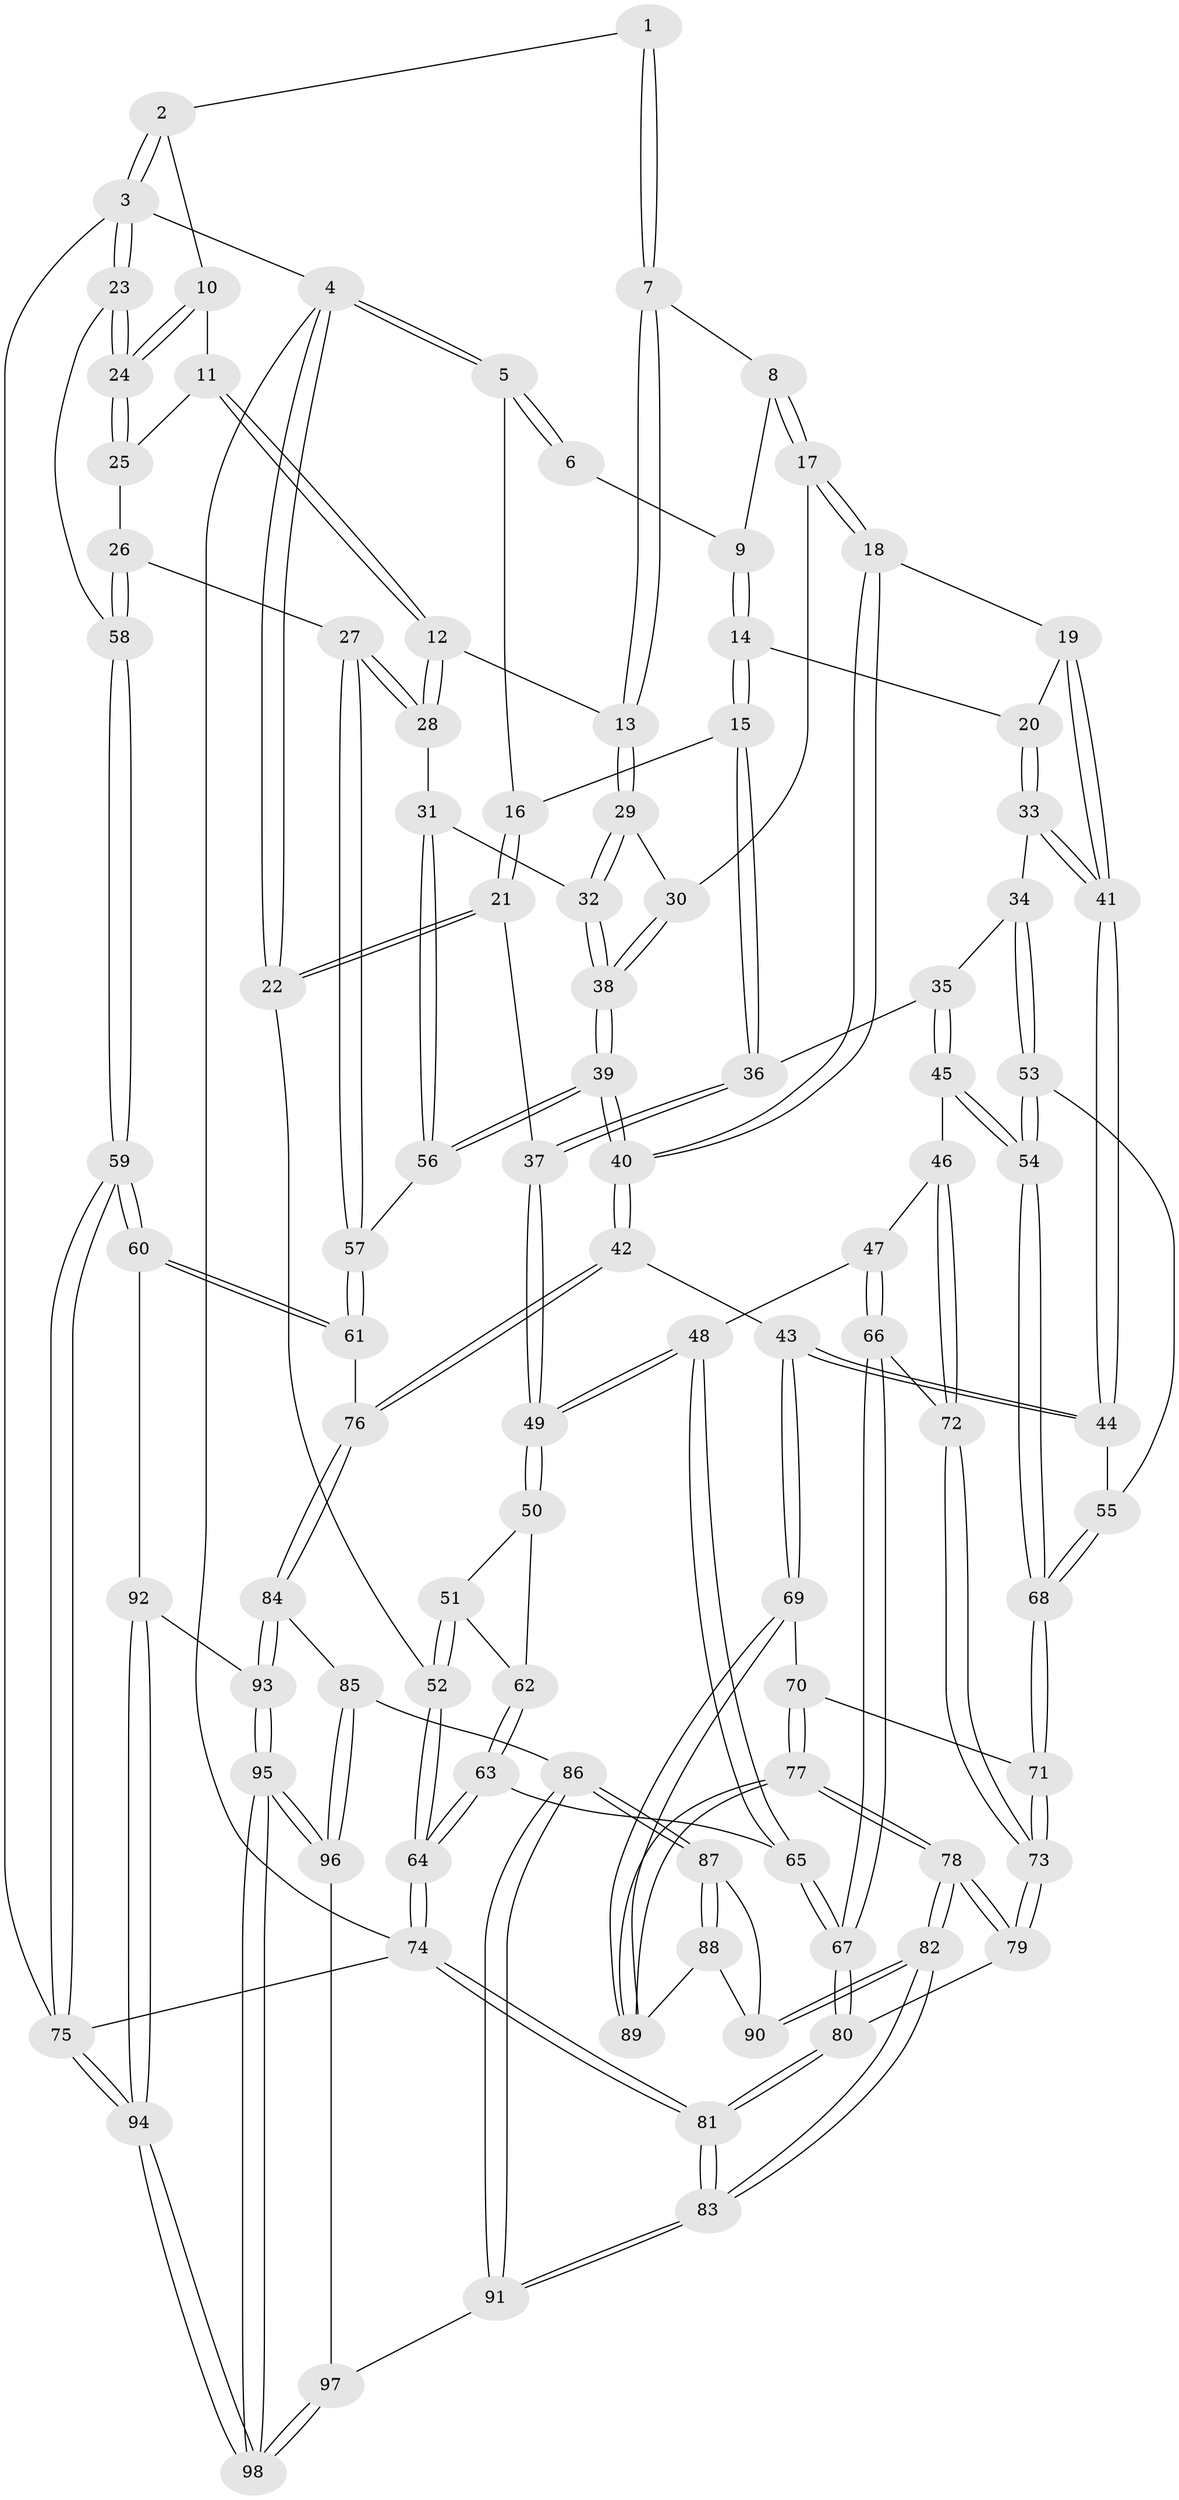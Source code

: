 // Generated by graph-tools (version 1.1) at 2025/27/03/09/25 03:27:17]
// undirected, 98 vertices, 242 edges
graph export_dot {
graph [start="1"]
  node [color=gray90,style=filled];
  1 [pos="+0.5862800105626478+0"];
  2 [pos="+1+0"];
  3 [pos="+1+0"];
  4 [pos="+0+0"];
  5 [pos="+0.24052266561508906+0"];
  6 [pos="+0.5533395660571391+0"];
  7 [pos="+0.7597720653048915+0.2067503424430426"];
  8 [pos="+0.5669276805316364+0.08990476229002244"];
  9 [pos="+0.5660400504112554+0.0877955408528207"];
  10 [pos="+0.8569986618047224+0.12116328109386672"];
  11 [pos="+0.8093179945498906+0.19240363884394796"];
  12 [pos="+0.7701759965082553+0.20622965501285667"];
  13 [pos="+0.761341951033527+0.20870452252645413"];
  14 [pos="+0.3393875149845996+0.21042576303619123"];
  15 [pos="+0.3346182473200988+0.20816349926627156"];
  16 [pos="+0.2513707199775781+0"];
  17 [pos="+0.542949462350905+0.28307340084063676"];
  18 [pos="+0.5310496334047572+0.2882627673184928"];
  19 [pos="+0.47371843924831136+0.2842879451490354"];
  20 [pos="+0.35296516172713227+0.21965494262536392"];
  21 [pos="+0.011089462923868853+0.27368489210095265"];
  22 [pos="+0+0.2960510172412031"];
  23 [pos="+1+0.24217957813533958"];
  24 [pos="+1+0.23845923430312016"];
  25 [pos="+0.8756989848342184+0.24268531851262368"];
  26 [pos="+0.9459942457562517+0.3917799242365008"];
  27 [pos="+0.9450255207282965+0.3926192765939255"];
  28 [pos="+0.867545045877097+0.3955199183701467"];
  29 [pos="+0.7209121813875338+0.2564627394028814"];
  30 [pos="+0.673561246153733+0.27551128398843827"];
  31 [pos="+0.7950389731091957+0.41318749002398136"];
  32 [pos="+0.775820877904314+0.39627673101368743"];
  33 [pos="+0.3655931702178125+0.4163486975312468"];
  34 [pos="+0.3352060722582965+0.4275121974734326"];
  35 [pos="+0.27130594992186774+0.348880934047629"];
  36 [pos="+0.2561291644836196+0.30156159322716275"];
  37 [pos="+0.15418017096004086+0.34555660019566437"];
  38 [pos="+0.6549289530042255+0.47817837967980736"];
  39 [pos="+0.6183428817971851+0.549468006554691"];
  40 [pos="+0.5899721531195984+0.574318293543479"];
  41 [pos="+0.42909389174224216+0.4352968100219322"];
  42 [pos="+0.5820775221557818+0.5894207635032496"];
  43 [pos="+0.5704271486140622+0.5928054722754782"];
  44 [pos="+0.43947732482197616+0.49138332063888573"];
  45 [pos="+0.2645565128719805+0.509239999045068"];
  46 [pos="+0.22672057932462467+0.5051070193443591"];
  47 [pos="+0.1730703525120191+0.46682673126475405"];
  48 [pos="+0.15903857578419645+0.4542630007606966"];
  49 [pos="+0.1464866357335892+0.4312506326734845"];
  50 [pos="+0.112550678484717+0.4446323869365694"];
  51 [pos="+0+0.39998604843571817"];
  52 [pos="+0+0.30728428518930867"];
  53 [pos="+0.32314586846370147+0.47716687068464414"];
  54 [pos="+0.26864610706397407+0.5113927884821928"];
  55 [pos="+0.4291122623785033+0.49334520046030494"];
  56 [pos="+0.8039345784202677+0.501178792269495"];
  57 [pos="+0.8864894250977532+0.5612334638533778"];
  58 [pos="+1+0.3753364579536375"];
  59 [pos="+1+0.7826066041802855"];
  60 [pos="+0.9730989097592494+0.737539019979151"];
  61 [pos="+0.9410715279065883+0.7091366098396926"];
  62 [pos="+0.07542622600689311+0.47097014684081"];
  63 [pos="+0.0006243118808934947+0.5641076917207828"];
  64 [pos="+0+0.5331978732392031"];
  65 [pos="+0.06891109570635531+0.5993134834336569"];
  66 [pos="+0.12280864352093976+0.6151055061319263"];
  67 [pos="+0.10183606972470685+0.6305845328199"];
  68 [pos="+0.30584939185277815+0.5903120671928717"];
  69 [pos="+0.5259447930135243+0.6354171846634348"];
  70 [pos="+0.350139623057722+0.6078568184634134"];
  71 [pos="+0.3064714535005375+0.594936114334876"];
  72 [pos="+0.1706350225720147+0.5866174175324018"];
  73 [pos="+0.2856384751590393+0.6277589298722692"];
  74 [pos="+0+1"];
  75 [pos="+1+1"];
  76 [pos="+0.6586071995275297+0.6529960614803179"];
  77 [pos="+0.3856136155941968+0.7741757203866673"];
  78 [pos="+0.3254971099483278+0.8328889406447316"];
  79 [pos="+0.27498545869671803+0.6614316101841804"];
  80 [pos="+0.11313091265414728+0.6718338383485485"];
  81 [pos="+0.0208536106657812+1"];
  82 [pos="+0.2957435526211467+0.9185337904964023"];
  83 [pos="+0.1939457538749241+1"];
  84 [pos="+0.6647046890443495+0.8698982081706271"];
  85 [pos="+0.6187759371873683+0.8842702730664996"];
  86 [pos="+0.6088922933618479+0.8857329531701741"];
  87 [pos="+0.5598974543296067+0.8219270042421007"];
  88 [pos="+0.5308317163981827+0.7492196938317032"];
  89 [pos="+0.5083674430873087+0.6705071695203649"];
  90 [pos="+0.4854254897617164+0.8324757385757239"];
  91 [pos="+0.28723840822562136+1"];
  92 [pos="+0.8230232953456662+0.8615816942183411"];
  93 [pos="+0.7321816487816291+0.8916513370124488"];
  94 [pos="+0.9268158019546611+1"];
  95 [pos="+0.7244090143206435+1"];
  96 [pos="+0.6429586655628665+0.9850953227711254"];
  97 [pos="+0.35323254112902014+1"];
  98 [pos="+0.7259272084537114+1"];
  1 -- 2;
  1 -- 7;
  1 -- 7;
  2 -- 3;
  2 -- 3;
  2 -- 10;
  3 -- 4;
  3 -- 23;
  3 -- 23;
  3 -- 75;
  4 -- 5;
  4 -- 5;
  4 -- 22;
  4 -- 22;
  4 -- 74;
  5 -- 6;
  5 -- 6;
  5 -- 16;
  6 -- 9;
  7 -- 8;
  7 -- 13;
  7 -- 13;
  8 -- 9;
  8 -- 17;
  8 -- 17;
  9 -- 14;
  9 -- 14;
  10 -- 11;
  10 -- 24;
  10 -- 24;
  11 -- 12;
  11 -- 12;
  11 -- 25;
  12 -- 13;
  12 -- 28;
  12 -- 28;
  13 -- 29;
  13 -- 29;
  14 -- 15;
  14 -- 15;
  14 -- 20;
  15 -- 16;
  15 -- 36;
  15 -- 36;
  16 -- 21;
  16 -- 21;
  17 -- 18;
  17 -- 18;
  17 -- 30;
  18 -- 19;
  18 -- 40;
  18 -- 40;
  19 -- 20;
  19 -- 41;
  19 -- 41;
  20 -- 33;
  20 -- 33;
  21 -- 22;
  21 -- 22;
  21 -- 37;
  22 -- 52;
  23 -- 24;
  23 -- 24;
  23 -- 58;
  24 -- 25;
  24 -- 25;
  25 -- 26;
  26 -- 27;
  26 -- 58;
  26 -- 58;
  27 -- 28;
  27 -- 28;
  27 -- 57;
  27 -- 57;
  28 -- 31;
  29 -- 30;
  29 -- 32;
  29 -- 32;
  30 -- 38;
  30 -- 38;
  31 -- 32;
  31 -- 56;
  31 -- 56;
  32 -- 38;
  32 -- 38;
  33 -- 34;
  33 -- 41;
  33 -- 41;
  34 -- 35;
  34 -- 53;
  34 -- 53;
  35 -- 36;
  35 -- 45;
  35 -- 45;
  36 -- 37;
  36 -- 37;
  37 -- 49;
  37 -- 49;
  38 -- 39;
  38 -- 39;
  39 -- 40;
  39 -- 40;
  39 -- 56;
  39 -- 56;
  40 -- 42;
  40 -- 42;
  41 -- 44;
  41 -- 44;
  42 -- 43;
  42 -- 76;
  42 -- 76;
  43 -- 44;
  43 -- 44;
  43 -- 69;
  43 -- 69;
  44 -- 55;
  45 -- 46;
  45 -- 54;
  45 -- 54;
  46 -- 47;
  46 -- 72;
  46 -- 72;
  47 -- 48;
  47 -- 66;
  47 -- 66;
  48 -- 49;
  48 -- 49;
  48 -- 65;
  48 -- 65;
  49 -- 50;
  49 -- 50;
  50 -- 51;
  50 -- 62;
  51 -- 52;
  51 -- 52;
  51 -- 62;
  52 -- 64;
  52 -- 64;
  53 -- 54;
  53 -- 54;
  53 -- 55;
  54 -- 68;
  54 -- 68;
  55 -- 68;
  55 -- 68;
  56 -- 57;
  57 -- 61;
  57 -- 61;
  58 -- 59;
  58 -- 59;
  59 -- 60;
  59 -- 60;
  59 -- 75;
  59 -- 75;
  60 -- 61;
  60 -- 61;
  60 -- 92;
  61 -- 76;
  62 -- 63;
  62 -- 63;
  63 -- 64;
  63 -- 64;
  63 -- 65;
  64 -- 74;
  64 -- 74;
  65 -- 67;
  65 -- 67;
  66 -- 67;
  66 -- 67;
  66 -- 72;
  67 -- 80;
  67 -- 80;
  68 -- 71;
  68 -- 71;
  69 -- 70;
  69 -- 89;
  69 -- 89;
  70 -- 71;
  70 -- 77;
  70 -- 77;
  71 -- 73;
  71 -- 73;
  72 -- 73;
  72 -- 73;
  73 -- 79;
  73 -- 79;
  74 -- 81;
  74 -- 81;
  74 -- 75;
  75 -- 94;
  75 -- 94;
  76 -- 84;
  76 -- 84;
  77 -- 78;
  77 -- 78;
  77 -- 89;
  77 -- 89;
  78 -- 79;
  78 -- 79;
  78 -- 82;
  78 -- 82;
  79 -- 80;
  80 -- 81;
  80 -- 81;
  81 -- 83;
  81 -- 83;
  82 -- 83;
  82 -- 83;
  82 -- 90;
  82 -- 90;
  83 -- 91;
  83 -- 91;
  84 -- 85;
  84 -- 93;
  84 -- 93;
  85 -- 86;
  85 -- 96;
  85 -- 96;
  86 -- 87;
  86 -- 87;
  86 -- 91;
  86 -- 91;
  87 -- 88;
  87 -- 88;
  87 -- 90;
  88 -- 89;
  88 -- 90;
  91 -- 97;
  92 -- 93;
  92 -- 94;
  92 -- 94;
  93 -- 95;
  93 -- 95;
  94 -- 98;
  94 -- 98;
  95 -- 96;
  95 -- 96;
  95 -- 98;
  95 -- 98;
  96 -- 97;
  97 -- 98;
  97 -- 98;
}
